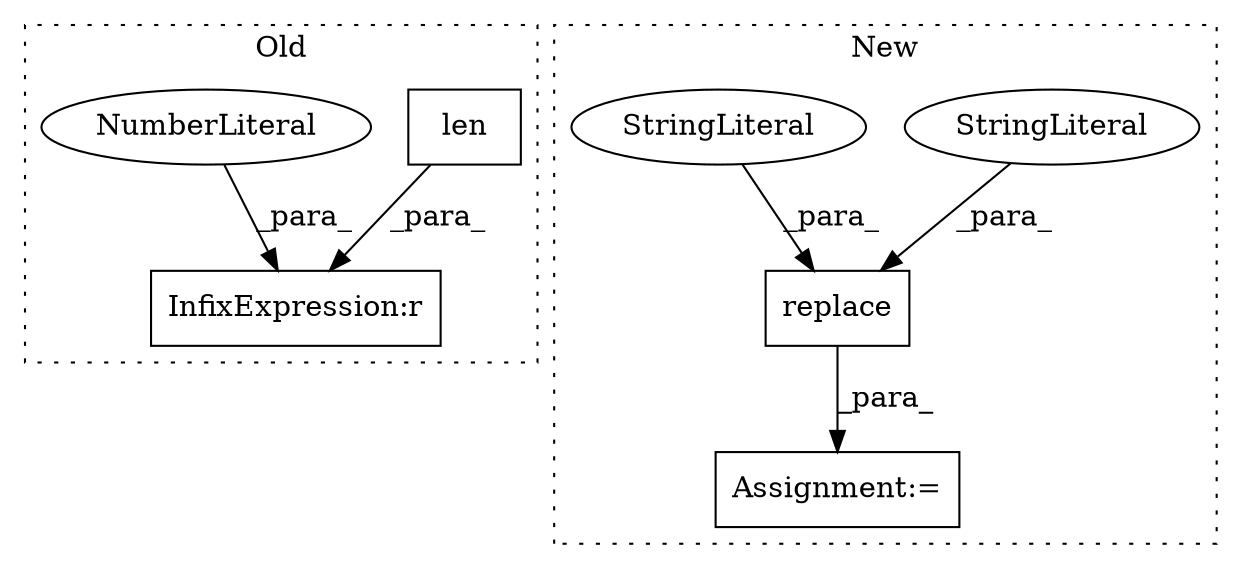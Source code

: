 digraph G {
subgraph cluster0 {
1 [label="len" a="32" s="3035,3047" l="4,1" shape="box"];
5 [label="InfixExpression:r" a="27" s="3048" l="3" shape="box"];
6 [label="NumberLiteral" a="34" s="3051" l="1" shape="ellipse"];
label = "Old";
style="dotted";
}
subgraph cluster1 {
2 [label="replace" a="32" s="3580,3600" l="8,1" shape="box"];
3 [label="StringLiteral" a="45" s="3588" l="9" shape="ellipse"];
4 [label="StringLiteral" a="45" s="3598" l="2" shape="ellipse"];
7 [label="Assignment:=" a="7" s="3548" l="1" shape="box"];
label = "New";
style="dotted";
}
1 -> 5 [label="_para_"];
2 -> 7 [label="_para_"];
3 -> 2 [label="_para_"];
4 -> 2 [label="_para_"];
6 -> 5 [label="_para_"];
}